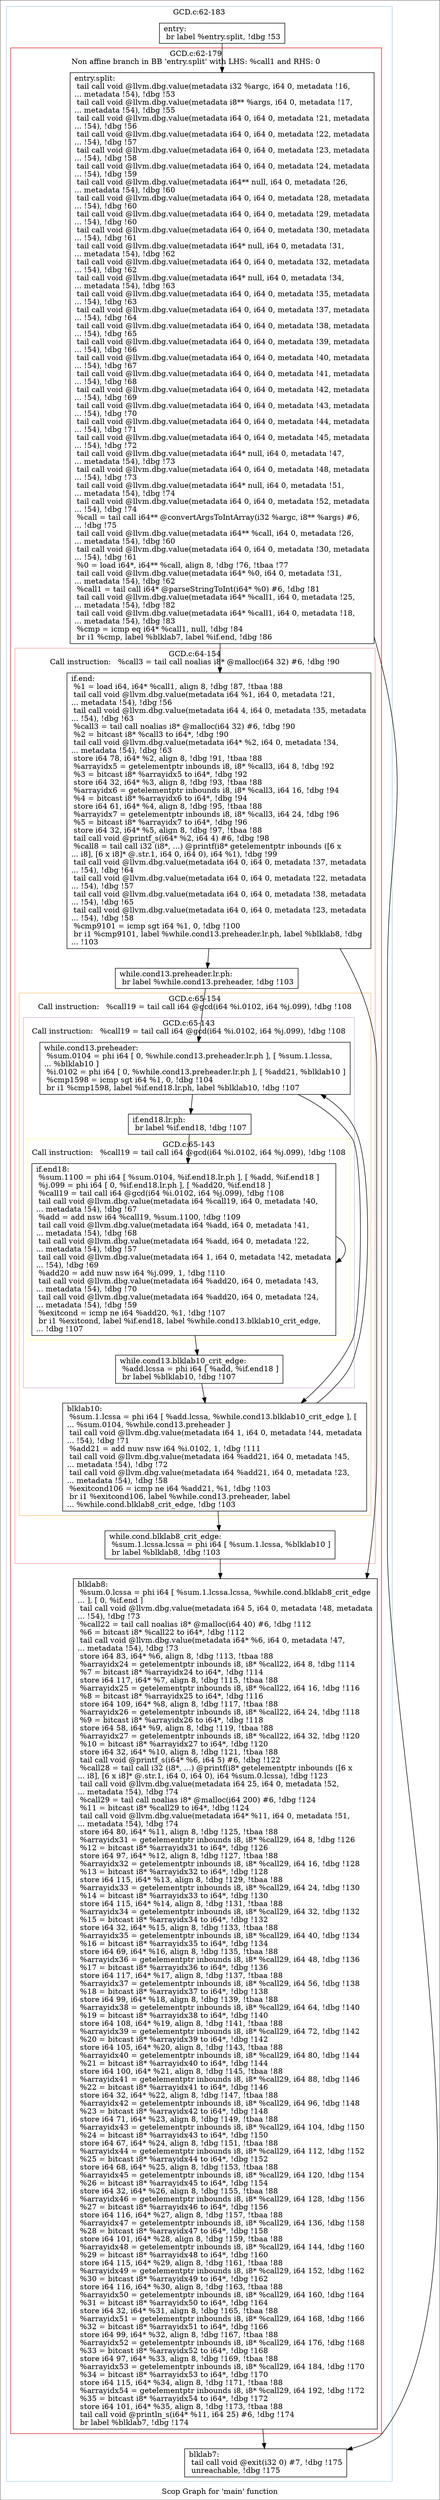 digraph "Scop Graph for 'main' function" {
	label="Scop Graph for 'main' function";

	Node0xa979450 [shape=record,label="{entry:\l  br label %entry.split, !dbg !53\l}"];
	Node0xa979450 -> Node0xa965800;
	Node0xa965800 [shape=record,label="{entry.split:                                      \l  tail call void @llvm.dbg.value(metadata i32 %argc, i64 0, metadata !16,\l... metadata !54), !dbg !53\l  tail call void @llvm.dbg.value(metadata i8** %args, i64 0, metadata !17,\l... metadata !54), !dbg !55\l  tail call void @llvm.dbg.value(metadata i64 0, i64 0, metadata !21, metadata\l... !54), !dbg !56\l  tail call void @llvm.dbg.value(metadata i64 0, i64 0, metadata !22, metadata\l... !54), !dbg !57\l  tail call void @llvm.dbg.value(metadata i64 0, i64 0, metadata !23, metadata\l... !54), !dbg !58\l  tail call void @llvm.dbg.value(metadata i64 0, i64 0, metadata !24, metadata\l... !54), !dbg !59\l  tail call void @llvm.dbg.value(metadata i64** null, i64 0, metadata !26,\l... metadata !54), !dbg !60\l  tail call void @llvm.dbg.value(metadata i64 0, i64 0, metadata !28, metadata\l... !54), !dbg !60\l  tail call void @llvm.dbg.value(metadata i64 0, i64 0, metadata !29, metadata\l... !54), !dbg !60\l  tail call void @llvm.dbg.value(metadata i64 0, i64 0, metadata !30, metadata\l... !54), !dbg !61\l  tail call void @llvm.dbg.value(metadata i64* null, i64 0, metadata !31,\l... metadata !54), !dbg !62\l  tail call void @llvm.dbg.value(metadata i64 0, i64 0, metadata !32, metadata\l... !54), !dbg !62\l  tail call void @llvm.dbg.value(metadata i64* null, i64 0, metadata !34,\l... metadata !54), !dbg !63\l  tail call void @llvm.dbg.value(metadata i64 0, i64 0, metadata !35, metadata\l... !54), !dbg !63\l  tail call void @llvm.dbg.value(metadata i64 0, i64 0, metadata !37, metadata\l... !54), !dbg !64\l  tail call void @llvm.dbg.value(metadata i64 0, i64 0, metadata !38, metadata\l... !54), !dbg !65\l  tail call void @llvm.dbg.value(metadata i64 0, i64 0, metadata !39, metadata\l... !54), !dbg !66\l  tail call void @llvm.dbg.value(metadata i64 0, i64 0, metadata !40, metadata\l... !54), !dbg !67\l  tail call void @llvm.dbg.value(metadata i64 0, i64 0, metadata !41, metadata\l... !54), !dbg !68\l  tail call void @llvm.dbg.value(metadata i64 0, i64 0, metadata !42, metadata\l... !54), !dbg !69\l  tail call void @llvm.dbg.value(metadata i64 0, i64 0, metadata !43, metadata\l... !54), !dbg !70\l  tail call void @llvm.dbg.value(metadata i64 0, i64 0, metadata !44, metadata\l... !54), !dbg !71\l  tail call void @llvm.dbg.value(metadata i64 0, i64 0, metadata !45, metadata\l... !54), !dbg !72\l  tail call void @llvm.dbg.value(metadata i64* null, i64 0, metadata !47,\l... metadata !54), !dbg !73\l  tail call void @llvm.dbg.value(metadata i64 0, i64 0, metadata !48, metadata\l... !54), !dbg !73\l  tail call void @llvm.dbg.value(metadata i64* null, i64 0, metadata !51,\l... metadata !54), !dbg !74\l  tail call void @llvm.dbg.value(metadata i64 0, i64 0, metadata !52, metadata\l... !54), !dbg !74\l  %call = tail call i64** @convertArgsToIntArray(i32 %argc, i8** %args) #6,\l... !dbg !75\l  tail call void @llvm.dbg.value(metadata i64** %call, i64 0, metadata !26,\l... metadata !54), !dbg !60\l  tail call void @llvm.dbg.value(metadata i64 0, i64 0, metadata !30, metadata\l... !54), !dbg !61\l  %0 = load i64*, i64** %call, align 8, !dbg !76, !tbaa !77\l  tail call void @llvm.dbg.value(metadata i64* %0, i64 0, metadata !31,\l... metadata !54), !dbg !62\l  %call1 = tail call i64* @parseStringToInt(i64* %0) #6, !dbg !81\l  tail call void @llvm.dbg.value(metadata i64* %call1, i64 0, metadata !25,\l... metadata !54), !dbg !82\l  tail call void @llvm.dbg.value(metadata i64* %call1, i64 0, metadata !18,\l... metadata !54), !dbg !83\l  %cmp = icmp eq i64* %call1, null, !dbg !84\l  br i1 %cmp, label %blklab7, label %if.end, !dbg !86\l}"];
	Node0xa965800 -> Node0xa970640;
	Node0xa965800 -> Node0xa972e30;
	Node0xa970640 [shape=record,label="{blklab7:                                          \l  tail call void @exit(i32 0) #7, !dbg !175\l  unreachable, !dbg !175\l}"];
	Node0xa972e30 [shape=record,label="{if.end:                                           \l  %1 = load i64, i64* %call1, align 8, !dbg !87, !tbaa !88\l  tail call void @llvm.dbg.value(metadata i64 %1, i64 0, metadata !21,\l... metadata !54), !dbg !56\l  tail call void @llvm.dbg.value(metadata i64 4, i64 0, metadata !35, metadata\l... !54), !dbg !63\l  %call3 = tail call noalias i8* @malloc(i64 32) #6, !dbg !90\l  %2 = bitcast i8* %call3 to i64*, !dbg !90\l  tail call void @llvm.dbg.value(metadata i64* %2, i64 0, metadata !34,\l... metadata !54), !dbg !63\l  store i64 78, i64* %2, align 8, !dbg !91, !tbaa !88\l  %arrayidx5 = getelementptr inbounds i8, i8* %call3, i64 8, !dbg !92\l  %3 = bitcast i8* %arrayidx5 to i64*, !dbg !92\l  store i64 32, i64* %3, align 8, !dbg !93, !tbaa !88\l  %arrayidx6 = getelementptr inbounds i8, i8* %call3, i64 16, !dbg !94\l  %4 = bitcast i8* %arrayidx6 to i64*, !dbg !94\l  store i64 61, i64* %4, align 8, !dbg !95, !tbaa !88\l  %arrayidx7 = getelementptr inbounds i8, i8* %call3, i64 24, !dbg !96\l  %5 = bitcast i8* %arrayidx7 to i64*, !dbg !96\l  store i64 32, i64* %5, align 8, !dbg !97, !tbaa !88\l  tail call void @printf_s(i64* %2, i64 4) #6, !dbg !98\l  %call8 = tail call i32 (i8*, ...) @printf(i8* getelementptr inbounds ([6 x\l... i8], [6 x i8]* @.str.1, i64 0, i64 0), i64 %1), !dbg !99\l  tail call void @llvm.dbg.value(metadata i64 0, i64 0, metadata !37, metadata\l... !54), !dbg !64\l  tail call void @llvm.dbg.value(metadata i64 0, i64 0, metadata !22, metadata\l... !54), !dbg !57\l  tail call void @llvm.dbg.value(metadata i64 0, i64 0, metadata !38, metadata\l... !54), !dbg !65\l  tail call void @llvm.dbg.value(metadata i64 0, i64 0, metadata !23, metadata\l... !54), !dbg !58\l  %cmp9101 = icmp sgt i64 %1, 0, !dbg !100\l  br i1 %cmp9101, label %while.cond13.preheader.lr.ph, label %blklab8, !dbg\l... !103\l}"];
	Node0xa972e30 -> Node0xa966f20;
	Node0xa972e30 -> Node0xa952030;
	Node0xa966f20 [shape=record,label="{while.cond13.preheader.lr.ph:                     \l  br label %while.cond13.preheader, !dbg !103\l}"];
	Node0xa966f20 -> Node0xa9503e0;
	Node0xa9503e0 [shape=record,label="{while.cond13.preheader:                           \l  %sum.0104 = phi i64 [ 0, %while.cond13.preheader.lr.ph ], [ %sum.1.lcssa,\l... %blklab10 ]\l  %i.0102 = phi i64 [ 0, %while.cond13.preheader.lr.ph ], [ %add21, %blklab10 ]\l  %cmp1598 = icmp sgt i64 %1, 0, !dbg !104\l  br i1 %cmp1598, label %if.end18.lr.ph, label %blklab10, !dbg !107\l}"];
	Node0xa9503e0 -> Node0xa95b020;
	Node0xa9503e0 -> Node0xa969570;
	Node0xa95b020 [shape=record,label="{if.end18.lr.ph:                                   \l  br label %if.end18, !dbg !107\l}"];
	Node0xa95b020 -> Node0xa94ff40;
	Node0xa94ff40 [shape=record,label="{if.end18:                                         \l  %sum.1100 = phi i64 [ %sum.0104, %if.end18.lr.ph ], [ %add, %if.end18 ]\l  %j.099 = phi i64 [ 0, %if.end18.lr.ph ], [ %add20, %if.end18 ]\l  %call19 = tail call i64 @gcd(i64 %i.0102, i64 %j.099), !dbg !108\l  tail call void @llvm.dbg.value(metadata i64 %call19, i64 0, metadata !40,\l... metadata !54), !dbg !67\l  %add = add nsw i64 %call19, %sum.1100, !dbg !109\l  tail call void @llvm.dbg.value(metadata i64 %add, i64 0, metadata !41,\l... metadata !54), !dbg !68\l  tail call void @llvm.dbg.value(metadata i64 %add, i64 0, metadata !22,\l... metadata !54), !dbg !57\l  tail call void @llvm.dbg.value(metadata i64 1, i64 0, metadata !42, metadata\l... !54), !dbg !69\l  %add20 = add nuw nsw i64 %j.099, 1, !dbg !110\l  tail call void @llvm.dbg.value(metadata i64 %add20, i64 0, metadata !43,\l... metadata !54), !dbg !70\l  tail call void @llvm.dbg.value(metadata i64 %add20, i64 0, metadata !24,\l... metadata !54), !dbg !59\l  %exitcond = icmp ne i64 %add20, %1, !dbg !107\l  br i1 %exitcond, label %if.end18, label %while.cond13.blklab10_crit_edge,\l... !dbg !107\l}"];
	Node0xa94ff40 -> Node0xa94ff40[constraint=false];
	Node0xa94ff40 -> Node0xa96b060;
	Node0xa96b060 [shape=record,label="{while.cond13.blklab10_crit_edge:                  \l  %add.lcssa = phi i64 [ %add, %if.end18 ]\l  br label %blklab10, !dbg !107\l}"];
	Node0xa96b060 -> Node0xa969570;
	Node0xa969570 [shape=record,label="{blklab10:                                         \l  %sum.1.lcssa = phi i64 [ %add.lcssa, %while.cond13.blklab10_crit_edge ], [\l... %sum.0104, %while.cond13.preheader ]\l  tail call void @llvm.dbg.value(metadata i64 1, i64 0, metadata !44, metadata\l... !54), !dbg !71\l  %add21 = add nuw nsw i64 %i.0102, 1, !dbg !111\l  tail call void @llvm.dbg.value(metadata i64 %add21, i64 0, metadata !45,\l... metadata !54), !dbg !72\l  tail call void @llvm.dbg.value(metadata i64 %add21, i64 0, metadata !23,\l... metadata !54), !dbg !58\l  %exitcond106 = icmp ne i64 %add21, %1, !dbg !103\l  br i1 %exitcond106, label %while.cond13.preheader, label\l... %while.cond.blklab8_crit_edge, !dbg !103\l}"];
	Node0xa969570 -> Node0xa9503e0[constraint=false];
	Node0xa969570 -> Node0xa950880;
	Node0xa950880 [shape=record,label="{while.cond.blklab8_crit_edge:                     \l  %sum.1.lcssa.lcssa = phi i64 [ %sum.1.lcssa, %blklab10 ]\l  br label %blklab8, !dbg !103\l}"];
	Node0xa950880 -> Node0xa952030;
	Node0xa952030 [shape=record,label="{blklab8:                                          \l  %sum.0.lcssa = phi i64 [ %sum.1.lcssa.lcssa, %while.cond.blklab8_crit_edge\l... ], [ 0, %if.end ]\l  tail call void @llvm.dbg.value(metadata i64 5, i64 0, metadata !48, metadata\l... !54), !dbg !73\l  %call22 = tail call noalias i8* @malloc(i64 40) #6, !dbg !112\l  %6 = bitcast i8* %call22 to i64*, !dbg !112\l  tail call void @llvm.dbg.value(metadata i64* %6, i64 0, metadata !47,\l... metadata !54), !dbg !73\l  store i64 83, i64* %6, align 8, !dbg !113, !tbaa !88\l  %arrayidx24 = getelementptr inbounds i8, i8* %call22, i64 8, !dbg !114\l  %7 = bitcast i8* %arrayidx24 to i64*, !dbg !114\l  store i64 117, i64* %7, align 8, !dbg !115, !tbaa !88\l  %arrayidx25 = getelementptr inbounds i8, i8* %call22, i64 16, !dbg !116\l  %8 = bitcast i8* %arrayidx25 to i64*, !dbg !116\l  store i64 109, i64* %8, align 8, !dbg !117, !tbaa !88\l  %arrayidx26 = getelementptr inbounds i8, i8* %call22, i64 24, !dbg !118\l  %9 = bitcast i8* %arrayidx26 to i64*, !dbg !118\l  store i64 58, i64* %9, align 8, !dbg !119, !tbaa !88\l  %arrayidx27 = getelementptr inbounds i8, i8* %call22, i64 32, !dbg !120\l  %10 = bitcast i8* %arrayidx27 to i64*, !dbg !120\l  store i64 32, i64* %10, align 8, !dbg !121, !tbaa !88\l  tail call void @printf_s(i64* %6, i64 5) #6, !dbg !122\l  %call28 = tail call i32 (i8*, ...) @printf(i8* getelementptr inbounds ([6 x\l... i8], [6 x i8]* @.str.1, i64 0, i64 0), i64 %sum.0.lcssa), !dbg !123\l  tail call void @llvm.dbg.value(metadata i64 25, i64 0, metadata !52,\l... metadata !54), !dbg !74\l  %call29 = tail call noalias i8* @malloc(i64 200) #6, !dbg !124\l  %11 = bitcast i8* %call29 to i64*, !dbg !124\l  tail call void @llvm.dbg.value(metadata i64* %11, i64 0, metadata !51,\l... metadata !54), !dbg !74\l  store i64 80, i64* %11, align 8, !dbg !125, !tbaa !88\l  %arrayidx31 = getelementptr inbounds i8, i8* %call29, i64 8, !dbg !126\l  %12 = bitcast i8* %arrayidx31 to i64*, !dbg !126\l  store i64 97, i64* %12, align 8, !dbg !127, !tbaa !88\l  %arrayidx32 = getelementptr inbounds i8, i8* %call29, i64 16, !dbg !128\l  %13 = bitcast i8* %arrayidx32 to i64*, !dbg !128\l  store i64 115, i64* %13, align 8, !dbg !129, !tbaa !88\l  %arrayidx33 = getelementptr inbounds i8, i8* %call29, i64 24, !dbg !130\l  %14 = bitcast i8* %arrayidx33 to i64*, !dbg !130\l  store i64 115, i64* %14, align 8, !dbg !131, !tbaa !88\l  %arrayidx34 = getelementptr inbounds i8, i8* %call29, i64 32, !dbg !132\l  %15 = bitcast i8* %arrayidx34 to i64*, !dbg !132\l  store i64 32, i64* %15, align 8, !dbg !133, !tbaa !88\l  %arrayidx35 = getelementptr inbounds i8, i8* %call29, i64 40, !dbg !134\l  %16 = bitcast i8* %arrayidx35 to i64*, !dbg !134\l  store i64 69, i64* %16, align 8, !dbg !135, !tbaa !88\l  %arrayidx36 = getelementptr inbounds i8, i8* %call29, i64 48, !dbg !136\l  %17 = bitcast i8* %arrayidx36 to i64*, !dbg !136\l  store i64 117, i64* %17, align 8, !dbg !137, !tbaa !88\l  %arrayidx37 = getelementptr inbounds i8, i8* %call29, i64 56, !dbg !138\l  %18 = bitcast i8* %arrayidx37 to i64*, !dbg !138\l  store i64 99, i64* %18, align 8, !dbg !139, !tbaa !88\l  %arrayidx38 = getelementptr inbounds i8, i8* %call29, i64 64, !dbg !140\l  %19 = bitcast i8* %arrayidx38 to i64*, !dbg !140\l  store i64 108, i64* %19, align 8, !dbg !141, !tbaa !88\l  %arrayidx39 = getelementptr inbounds i8, i8* %call29, i64 72, !dbg !142\l  %20 = bitcast i8* %arrayidx39 to i64*, !dbg !142\l  store i64 105, i64* %20, align 8, !dbg !143, !tbaa !88\l  %arrayidx40 = getelementptr inbounds i8, i8* %call29, i64 80, !dbg !144\l  %21 = bitcast i8* %arrayidx40 to i64*, !dbg !144\l  store i64 100, i64* %21, align 8, !dbg !145, !tbaa !88\l  %arrayidx41 = getelementptr inbounds i8, i8* %call29, i64 88, !dbg !146\l  %22 = bitcast i8* %arrayidx41 to i64*, !dbg !146\l  store i64 32, i64* %22, align 8, !dbg !147, !tbaa !88\l  %arrayidx42 = getelementptr inbounds i8, i8* %call29, i64 96, !dbg !148\l  %23 = bitcast i8* %arrayidx42 to i64*, !dbg !148\l  store i64 71, i64* %23, align 8, !dbg !149, !tbaa !88\l  %arrayidx43 = getelementptr inbounds i8, i8* %call29, i64 104, !dbg !150\l  %24 = bitcast i8* %arrayidx43 to i64*, !dbg !150\l  store i64 67, i64* %24, align 8, !dbg !151, !tbaa !88\l  %arrayidx44 = getelementptr inbounds i8, i8* %call29, i64 112, !dbg !152\l  %25 = bitcast i8* %arrayidx44 to i64*, !dbg !152\l  store i64 68, i64* %25, align 8, !dbg !153, !tbaa !88\l  %arrayidx45 = getelementptr inbounds i8, i8* %call29, i64 120, !dbg !154\l  %26 = bitcast i8* %arrayidx45 to i64*, !dbg !154\l  store i64 32, i64* %26, align 8, !dbg !155, !tbaa !88\l  %arrayidx46 = getelementptr inbounds i8, i8* %call29, i64 128, !dbg !156\l  %27 = bitcast i8* %arrayidx46 to i64*, !dbg !156\l  store i64 116, i64* %27, align 8, !dbg !157, !tbaa !88\l  %arrayidx47 = getelementptr inbounds i8, i8* %call29, i64 136, !dbg !158\l  %28 = bitcast i8* %arrayidx47 to i64*, !dbg !158\l  store i64 101, i64* %28, align 8, !dbg !159, !tbaa !88\l  %arrayidx48 = getelementptr inbounds i8, i8* %call29, i64 144, !dbg !160\l  %29 = bitcast i8* %arrayidx48 to i64*, !dbg !160\l  store i64 115, i64* %29, align 8, !dbg !161, !tbaa !88\l  %arrayidx49 = getelementptr inbounds i8, i8* %call29, i64 152, !dbg !162\l  %30 = bitcast i8* %arrayidx49 to i64*, !dbg !162\l  store i64 116, i64* %30, align 8, !dbg !163, !tbaa !88\l  %arrayidx50 = getelementptr inbounds i8, i8* %call29, i64 160, !dbg !164\l  %31 = bitcast i8* %arrayidx50 to i64*, !dbg !164\l  store i64 32, i64* %31, align 8, !dbg !165, !tbaa !88\l  %arrayidx51 = getelementptr inbounds i8, i8* %call29, i64 168, !dbg !166\l  %32 = bitcast i8* %arrayidx51 to i64*, !dbg !166\l  store i64 99, i64* %32, align 8, !dbg !167, !tbaa !88\l  %arrayidx52 = getelementptr inbounds i8, i8* %call29, i64 176, !dbg !168\l  %33 = bitcast i8* %arrayidx52 to i64*, !dbg !168\l  store i64 97, i64* %33, align 8, !dbg !169, !tbaa !88\l  %arrayidx53 = getelementptr inbounds i8, i8* %call29, i64 184, !dbg !170\l  %34 = bitcast i8* %arrayidx53 to i64*, !dbg !170\l  store i64 115, i64* %34, align 8, !dbg !171, !tbaa !88\l  %arrayidx54 = getelementptr inbounds i8, i8* %call29, i64 192, !dbg !172\l  %35 = bitcast i8* %arrayidx54 to i64*, !dbg !172\l  store i64 101, i64* %35, align 8, !dbg !173, !tbaa !88\l  tail call void @println_s(i64* %11, i64 25) #6, !dbg !174\l  br label %blklab7, !dbg !174\l}"];
	Node0xa952030 -> Node0xa970640;
	colorscheme = "paired12"
        subgraph cluster_0xa9642a0 {
          label = "GCD.c:62-183
";
          style = solid;
          color = 1
          subgraph cluster_0xa9534a0 {
            label = "GCD.c:62-179
Non affine branch in BB 'entry.split' with LHS: %call1 and RHS: 0";
            style = solid;
            color = 6
            subgraph cluster_0xa96d670 {
              label = "GCD.c:64-154
Call instruction:   %call3 = tail call noalias i8* @malloc(i64 32) #6, !dbg !90";
              style = solid;
              color = 5
              subgraph cluster_0xa97a2b0 {
                label = "GCD.c:65-154
Call instruction:   %call19 = tail call i64 @gcd(i64 %i.0102, i64 %j.099), !dbg !108";
                style = solid;
                color = 7
                subgraph cluster_0xa97c9b0 {
                  label = "GCD.c:65-143
Call instruction:   %call19 = tail call i64 @gcd(i64 %i.0102, i64 %j.099), !dbg !108";
                  style = solid;
                  color = 9
                  subgraph cluster_0xa96f2b0 {
                    label = "GCD.c:65-143
Call instruction:   %call19 = tail call i64 @gcd(i64 %i.0102, i64 %j.099), !dbg !108";
                    style = solid;
                    color = 11
                    Node0xa94ff40;
                  }
                  Node0xa9503e0;
                  Node0xa95b020;
                  Node0xa96b060;
                }
                Node0xa969570;
              }
              Node0xa972e30;
              Node0xa966f20;
              Node0xa950880;
            }
            Node0xa965800;
            Node0xa952030;
          }
          Node0xa979450;
          Node0xa970640;
        }
}
